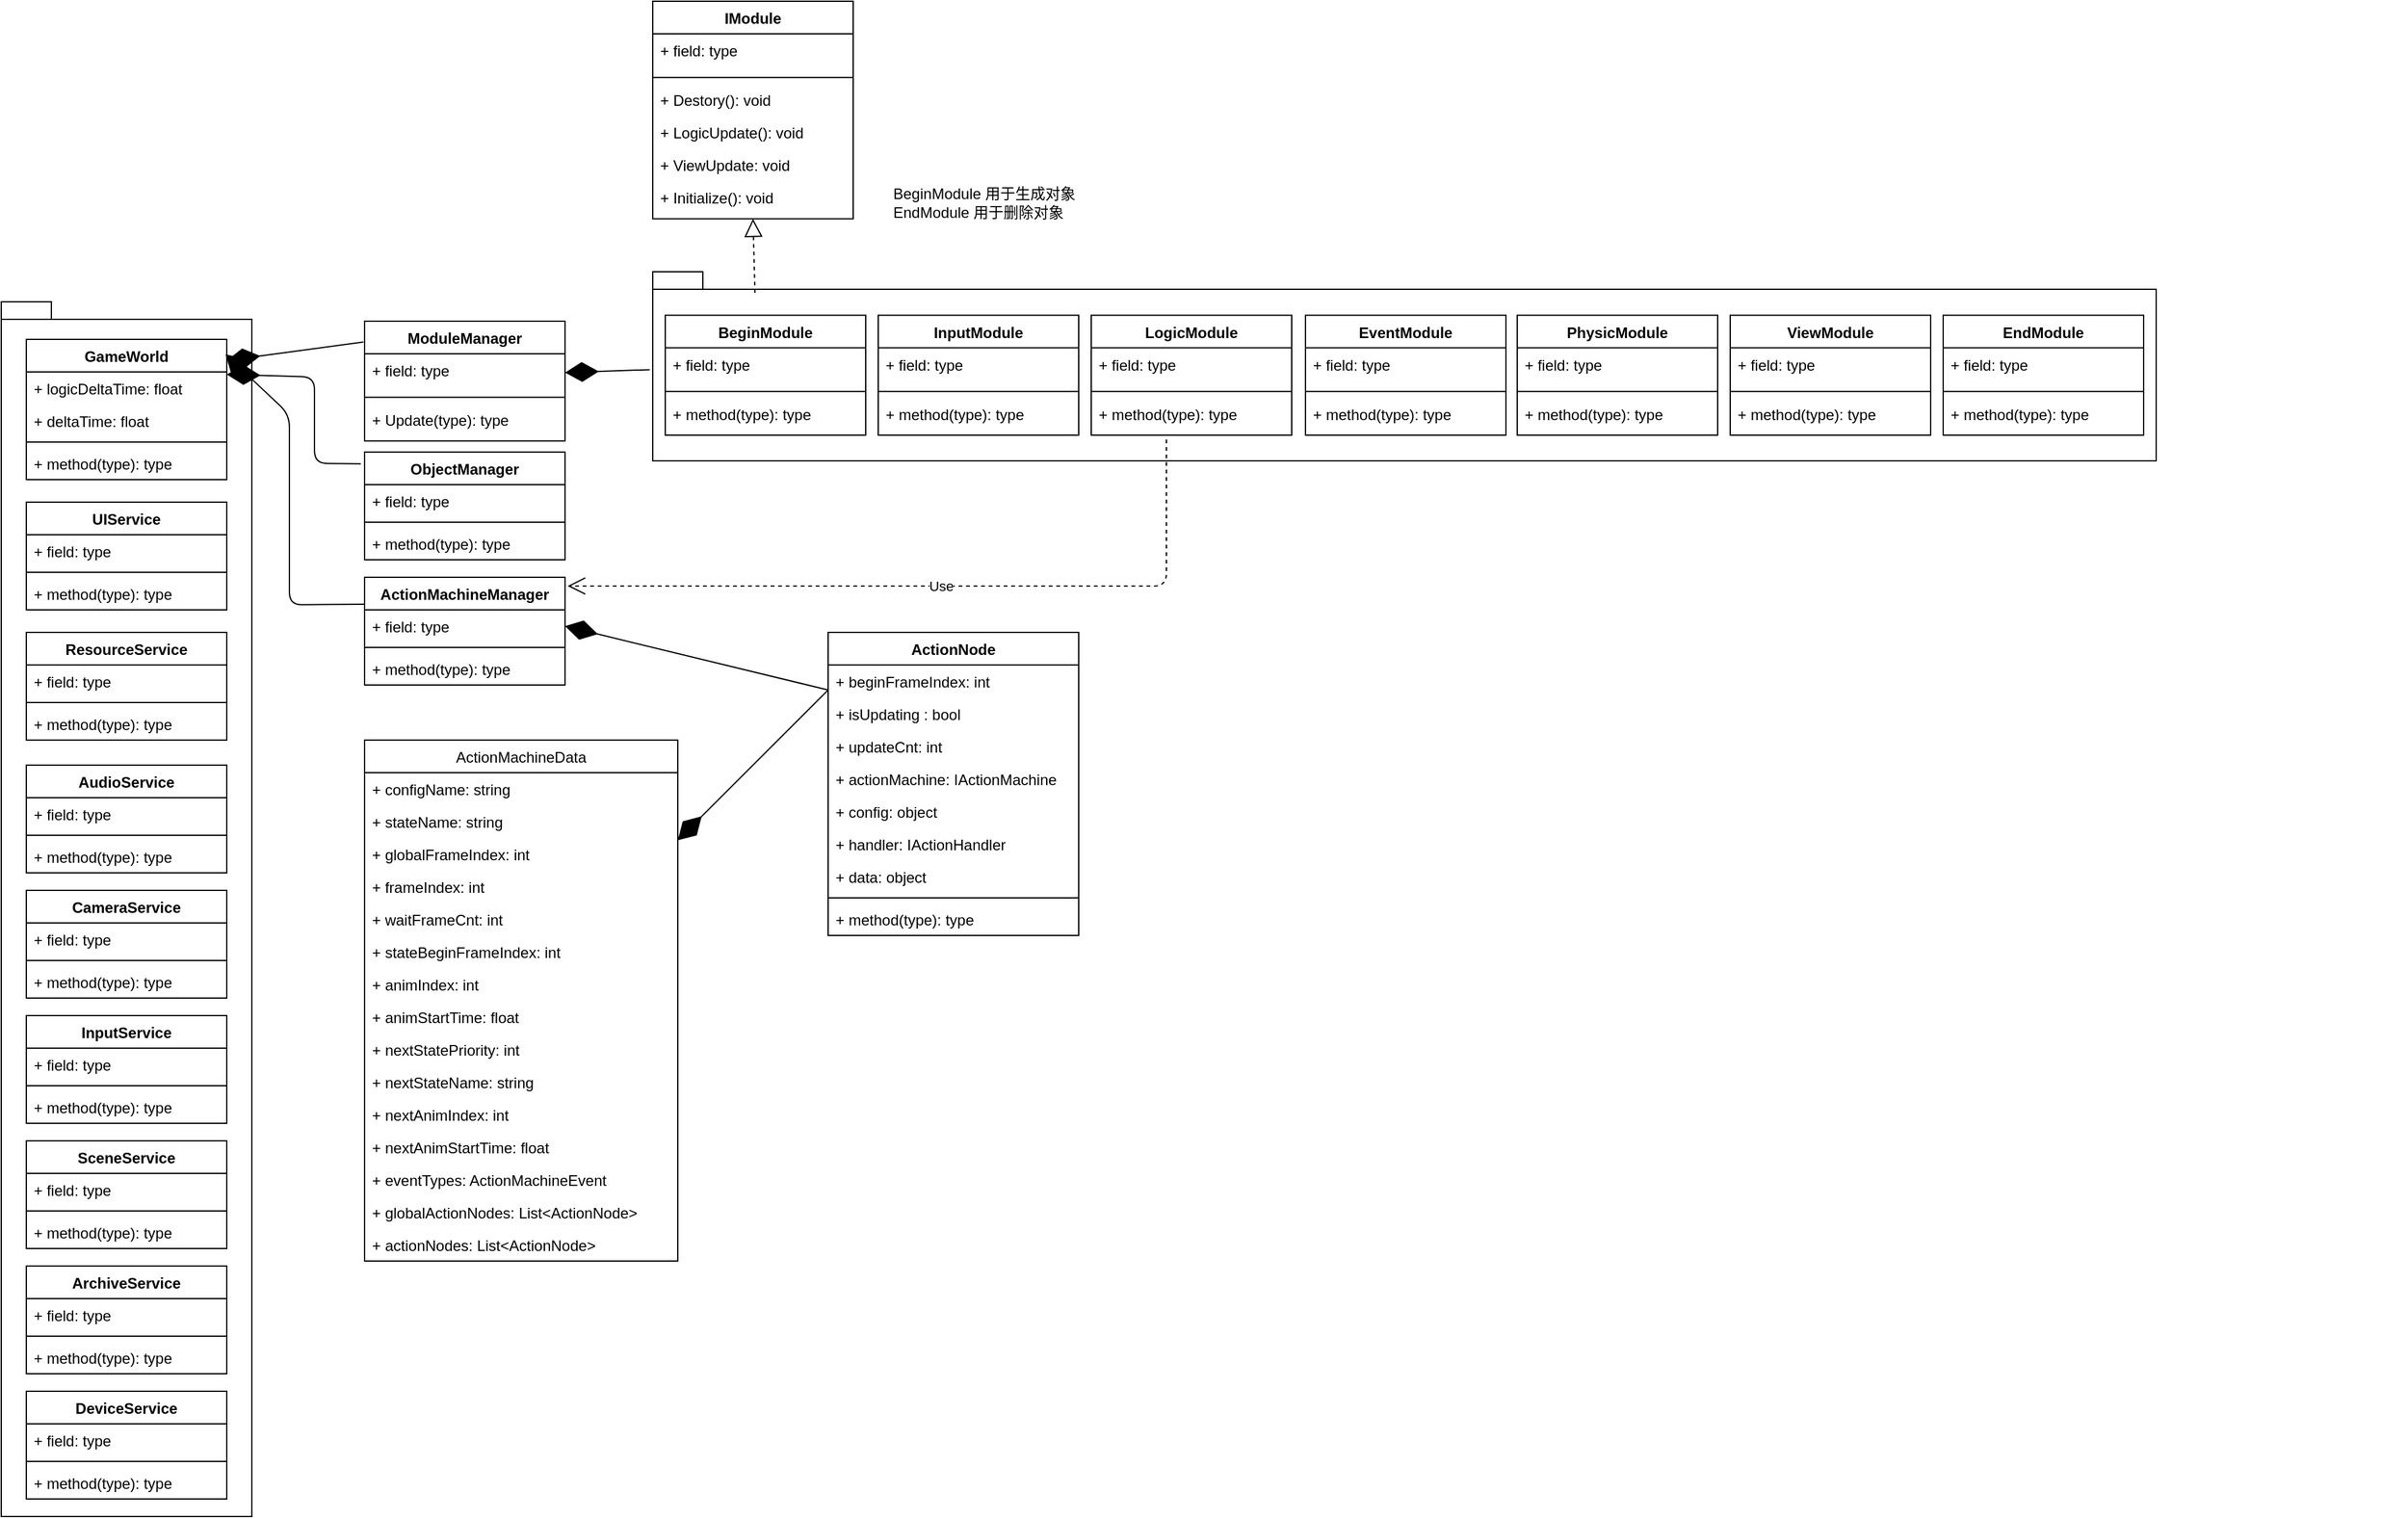 <mxfile version="14.9.6" type="device"><diagram id="iEIHHadaB9n32EsoNuyt" name="GameWorld"><mxGraphModel dx="1086" dy="1975" grid="1" gridSize="10" guides="1" tooltips="1" connect="1" arrows="1" fold="1" page="1" pageScale="1" pageWidth="827" pageHeight="1169" math="0" shadow="0"><root><mxCell id="0"/><mxCell id="1" parent="0"/><mxCell id="Pd8Lm5WLm6WKQ14WI1pe-105" value="" style="shape=folder;fontStyle=1;spacingTop=10;tabWidth=40;tabHeight=14;tabPosition=left;html=1;" parent="1" vertex="1"><mxGeometry x="40" y="180" width="200" height="970" as="geometry"/></mxCell><mxCell id="Pd8Lm5WLm6WKQ14WI1pe-8" value="GameWorld" style="swimlane;fontStyle=1;align=center;verticalAlign=top;childLayout=stackLayout;horizontal=1;startSize=26;horizontalStack=0;resizeParent=1;resizeParentMax=0;resizeLast=0;collapsible=1;marginBottom=0;" parent="1" vertex="1"><mxGeometry x="60" y="210" width="160" height="112" as="geometry"/></mxCell><mxCell id="Pd8Lm5WLm6WKQ14WI1pe-147" value="+ logicDeltaTime: float" style="text;strokeColor=none;fillColor=none;align=left;verticalAlign=top;spacingLeft=4;spacingRight=4;overflow=hidden;rotatable=0;points=[[0,0.5],[1,0.5]];portConstraint=eastwest;" parent="Pd8Lm5WLm6WKQ14WI1pe-8" vertex="1"><mxGeometry y="26" width="160" height="26" as="geometry"/></mxCell><mxCell id="Pd8Lm5WLm6WKQ14WI1pe-148" value="+ deltaTime: float" style="text;strokeColor=none;fillColor=none;align=left;verticalAlign=top;spacingLeft=4;spacingRight=4;overflow=hidden;rotatable=0;points=[[0,0.5],[1,0.5]];portConstraint=eastwest;" parent="Pd8Lm5WLm6WKQ14WI1pe-8" vertex="1"><mxGeometry y="52" width="160" height="26" as="geometry"/></mxCell><mxCell id="Pd8Lm5WLm6WKQ14WI1pe-10" value="" style="line;strokeWidth=1;fillColor=none;align=left;verticalAlign=middle;spacingTop=-1;spacingLeft=3;spacingRight=3;rotatable=0;labelPosition=right;points=[];portConstraint=eastwest;" parent="Pd8Lm5WLm6WKQ14WI1pe-8" vertex="1"><mxGeometry y="78" width="160" height="8" as="geometry"/></mxCell><mxCell id="Pd8Lm5WLm6WKQ14WI1pe-11" value="+ method(type): type" style="text;strokeColor=none;fillColor=none;align=left;verticalAlign=top;spacingLeft=4;spacingRight=4;overflow=hidden;rotatable=0;points=[[0,0.5],[1,0.5]];portConstraint=eastwest;" parent="Pd8Lm5WLm6WKQ14WI1pe-8" vertex="1"><mxGeometry y="86" width="160" height="26" as="geometry"/></mxCell><mxCell id="Pd8Lm5WLm6WKQ14WI1pe-23" value="" style="endArrow=diamondThin;endFill=1;endSize=24;html=1;entryX=1;entryY=0.151;entryDx=0;entryDy=0;exitX=-0.006;exitY=0.174;exitDx=0;exitDy=0;entryPerimeter=0;exitPerimeter=0;" parent="1" source="Pd8Lm5WLm6WKQ14WI1pe-16" target="Pd8Lm5WLm6WKQ14WI1pe-8" edge="1"><mxGeometry width="160" relative="1" as="geometry"><mxPoint x="365" y="240" as="sourcePoint"/><mxPoint x="525" y="240" as="targetPoint"/></mxGeometry></mxCell><mxCell id="Pd8Lm5WLm6WKQ14WI1pe-81" value="UIService" style="swimlane;fontStyle=1;align=center;verticalAlign=top;childLayout=stackLayout;horizontal=1;startSize=26;horizontalStack=0;resizeParent=1;resizeParentMax=0;resizeLast=0;collapsible=1;marginBottom=0;" parent="1" vertex="1"><mxGeometry x="60" y="340" width="160" height="86" as="geometry"/></mxCell><mxCell id="Pd8Lm5WLm6WKQ14WI1pe-82" value="+ field: type" style="text;strokeColor=none;fillColor=none;align=left;verticalAlign=top;spacingLeft=4;spacingRight=4;overflow=hidden;rotatable=0;points=[[0,0.5],[1,0.5]];portConstraint=eastwest;" parent="Pd8Lm5WLm6WKQ14WI1pe-81" vertex="1"><mxGeometry y="26" width="160" height="26" as="geometry"/></mxCell><mxCell id="Pd8Lm5WLm6WKQ14WI1pe-83" value="" style="line;strokeWidth=1;fillColor=none;align=left;verticalAlign=middle;spacingTop=-1;spacingLeft=3;spacingRight=3;rotatable=0;labelPosition=right;points=[];portConstraint=eastwest;" parent="Pd8Lm5WLm6WKQ14WI1pe-81" vertex="1"><mxGeometry y="52" width="160" height="8" as="geometry"/></mxCell><mxCell id="Pd8Lm5WLm6WKQ14WI1pe-84" value="+ method(type): type" style="text;strokeColor=none;fillColor=none;align=left;verticalAlign=top;spacingLeft=4;spacingRight=4;overflow=hidden;rotatable=0;points=[[0,0.5],[1,0.5]];portConstraint=eastwest;" parent="Pd8Lm5WLm6WKQ14WI1pe-81" vertex="1"><mxGeometry y="60" width="160" height="26" as="geometry"/></mxCell><mxCell id="Pd8Lm5WLm6WKQ14WI1pe-85" value="ResourceService" style="swimlane;fontStyle=1;align=center;verticalAlign=top;childLayout=stackLayout;horizontal=1;startSize=26;horizontalStack=0;resizeParent=1;resizeParentMax=0;resizeLast=0;collapsible=1;marginBottom=0;" parent="1" vertex="1"><mxGeometry x="60" y="444" width="160" height="86" as="geometry"/></mxCell><mxCell id="Pd8Lm5WLm6WKQ14WI1pe-86" value="+ field: type" style="text;strokeColor=none;fillColor=none;align=left;verticalAlign=top;spacingLeft=4;spacingRight=4;overflow=hidden;rotatable=0;points=[[0,0.5],[1,0.5]];portConstraint=eastwest;" parent="Pd8Lm5WLm6WKQ14WI1pe-85" vertex="1"><mxGeometry y="26" width="160" height="26" as="geometry"/></mxCell><mxCell id="Pd8Lm5WLm6WKQ14WI1pe-87" value="" style="line;strokeWidth=1;fillColor=none;align=left;verticalAlign=middle;spacingTop=-1;spacingLeft=3;spacingRight=3;rotatable=0;labelPosition=right;points=[];portConstraint=eastwest;" parent="Pd8Lm5WLm6WKQ14WI1pe-85" vertex="1"><mxGeometry y="52" width="160" height="8" as="geometry"/></mxCell><mxCell id="Pd8Lm5WLm6WKQ14WI1pe-88" value="+ method(type): type" style="text;strokeColor=none;fillColor=none;align=left;verticalAlign=top;spacingLeft=4;spacingRight=4;overflow=hidden;rotatable=0;points=[[0,0.5],[1,0.5]];portConstraint=eastwest;" parent="Pd8Lm5WLm6WKQ14WI1pe-85" vertex="1"><mxGeometry y="60" width="160" height="26" as="geometry"/></mxCell><mxCell id="Pd8Lm5WLm6WKQ14WI1pe-89" value="AudioService" style="swimlane;fontStyle=1;align=center;verticalAlign=top;childLayout=stackLayout;horizontal=1;startSize=26;horizontalStack=0;resizeParent=1;resizeParentMax=0;resizeLast=0;collapsible=1;marginBottom=0;" parent="1" vertex="1"><mxGeometry x="60" y="550" width="160" height="86" as="geometry"/></mxCell><mxCell id="Pd8Lm5WLm6WKQ14WI1pe-90" value="+ field: type" style="text;strokeColor=none;fillColor=none;align=left;verticalAlign=top;spacingLeft=4;spacingRight=4;overflow=hidden;rotatable=0;points=[[0,0.5],[1,0.5]];portConstraint=eastwest;" parent="Pd8Lm5WLm6WKQ14WI1pe-89" vertex="1"><mxGeometry y="26" width="160" height="26" as="geometry"/></mxCell><mxCell id="Pd8Lm5WLm6WKQ14WI1pe-91" value="" style="line;strokeWidth=1;fillColor=none;align=left;verticalAlign=middle;spacingTop=-1;spacingLeft=3;spacingRight=3;rotatable=0;labelPosition=right;points=[];portConstraint=eastwest;" parent="Pd8Lm5WLm6WKQ14WI1pe-89" vertex="1"><mxGeometry y="52" width="160" height="8" as="geometry"/></mxCell><mxCell id="Pd8Lm5WLm6WKQ14WI1pe-92" value="+ method(type): type" style="text;strokeColor=none;fillColor=none;align=left;verticalAlign=top;spacingLeft=4;spacingRight=4;overflow=hidden;rotatable=0;points=[[0,0.5],[1,0.5]];portConstraint=eastwest;" parent="Pd8Lm5WLm6WKQ14WI1pe-89" vertex="1"><mxGeometry y="60" width="160" height="26" as="geometry"/></mxCell><mxCell id="Pd8Lm5WLm6WKQ14WI1pe-93" value="CameraService" style="swimlane;fontStyle=1;align=center;verticalAlign=top;childLayout=stackLayout;horizontal=1;startSize=26;horizontalStack=0;resizeParent=1;resizeParentMax=0;resizeLast=0;collapsible=1;marginBottom=0;" parent="1" vertex="1"><mxGeometry x="60" y="650" width="160" height="86" as="geometry"/></mxCell><mxCell id="Pd8Lm5WLm6WKQ14WI1pe-94" value="+ field: type" style="text;strokeColor=none;fillColor=none;align=left;verticalAlign=top;spacingLeft=4;spacingRight=4;overflow=hidden;rotatable=0;points=[[0,0.5],[1,0.5]];portConstraint=eastwest;" parent="Pd8Lm5WLm6WKQ14WI1pe-93" vertex="1"><mxGeometry y="26" width="160" height="26" as="geometry"/></mxCell><mxCell id="Pd8Lm5WLm6WKQ14WI1pe-95" value="" style="line;strokeWidth=1;fillColor=none;align=left;verticalAlign=middle;spacingTop=-1;spacingLeft=3;spacingRight=3;rotatable=0;labelPosition=right;points=[];portConstraint=eastwest;" parent="Pd8Lm5WLm6WKQ14WI1pe-93" vertex="1"><mxGeometry y="52" width="160" height="8" as="geometry"/></mxCell><mxCell id="Pd8Lm5WLm6WKQ14WI1pe-96" value="+ method(type): type" style="text;strokeColor=none;fillColor=none;align=left;verticalAlign=top;spacingLeft=4;spacingRight=4;overflow=hidden;rotatable=0;points=[[0,0.5],[1,0.5]];portConstraint=eastwest;" parent="Pd8Lm5WLm6WKQ14WI1pe-93" vertex="1"><mxGeometry y="60" width="160" height="26" as="geometry"/></mxCell><mxCell id="Pd8Lm5WLm6WKQ14WI1pe-97" value="InputService" style="swimlane;fontStyle=1;align=center;verticalAlign=top;childLayout=stackLayout;horizontal=1;startSize=26;horizontalStack=0;resizeParent=1;resizeParentMax=0;resizeLast=0;collapsible=1;marginBottom=0;" parent="1" vertex="1"><mxGeometry x="60" y="750" width="160" height="86" as="geometry"/></mxCell><mxCell id="Pd8Lm5WLm6WKQ14WI1pe-98" value="+ field: type" style="text;strokeColor=none;fillColor=none;align=left;verticalAlign=top;spacingLeft=4;spacingRight=4;overflow=hidden;rotatable=0;points=[[0,0.5],[1,0.5]];portConstraint=eastwest;" parent="Pd8Lm5WLm6WKQ14WI1pe-97" vertex="1"><mxGeometry y="26" width="160" height="26" as="geometry"/></mxCell><mxCell id="Pd8Lm5WLm6WKQ14WI1pe-99" value="" style="line;strokeWidth=1;fillColor=none;align=left;verticalAlign=middle;spacingTop=-1;spacingLeft=3;spacingRight=3;rotatable=0;labelPosition=right;points=[];portConstraint=eastwest;" parent="Pd8Lm5WLm6WKQ14WI1pe-97" vertex="1"><mxGeometry y="52" width="160" height="8" as="geometry"/></mxCell><mxCell id="Pd8Lm5WLm6WKQ14WI1pe-100" value="+ method(type): type" style="text;strokeColor=none;fillColor=none;align=left;verticalAlign=top;spacingLeft=4;spacingRight=4;overflow=hidden;rotatable=0;points=[[0,0.5],[1,0.5]];portConstraint=eastwest;" parent="Pd8Lm5WLm6WKQ14WI1pe-97" vertex="1"><mxGeometry y="60" width="160" height="26" as="geometry"/></mxCell><mxCell id="Pd8Lm5WLm6WKQ14WI1pe-101" value="SceneService" style="swimlane;fontStyle=1;align=center;verticalAlign=top;childLayout=stackLayout;horizontal=1;startSize=26;horizontalStack=0;resizeParent=1;resizeParentMax=0;resizeLast=0;collapsible=1;marginBottom=0;" parent="1" vertex="1"><mxGeometry x="60" y="850" width="160" height="86" as="geometry"/></mxCell><mxCell id="Pd8Lm5WLm6WKQ14WI1pe-102" value="+ field: type" style="text;strokeColor=none;fillColor=none;align=left;verticalAlign=top;spacingLeft=4;spacingRight=4;overflow=hidden;rotatable=0;points=[[0,0.5],[1,0.5]];portConstraint=eastwest;" parent="Pd8Lm5WLm6WKQ14WI1pe-101" vertex="1"><mxGeometry y="26" width="160" height="26" as="geometry"/></mxCell><mxCell id="Pd8Lm5WLm6WKQ14WI1pe-103" value="" style="line;strokeWidth=1;fillColor=none;align=left;verticalAlign=middle;spacingTop=-1;spacingLeft=3;spacingRight=3;rotatable=0;labelPosition=right;points=[];portConstraint=eastwest;" parent="Pd8Lm5WLm6WKQ14WI1pe-101" vertex="1"><mxGeometry y="52" width="160" height="8" as="geometry"/></mxCell><mxCell id="Pd8Lm5WLm6WKQ14WI1pe-104" value="+ method(type): type" style="text;strokeColor=none;fillColor=none;align=left;verticalAlign=top;spacingLeft=4;spacingRight=4;overflow=hidden;rotatable=0;points=[[0,0.5],[1,0.5]];portConstraint=eastwest;" parent="Pd8Lm5WLm6WKQ14WI1pe-101" vertex="1"><mxGeometry y="60" width="160" height="26" as="geometry"/></mxCell><mxCell id="Pd8Lm5WLm6WKQ14WI1pe-106" value="ArchiveService" style="swimlane;fontStyle=1;align=center;verticalAlign=top;childLayout=stackLayout;horizontal=1;startSize=26;horizontalStack=0;resizeParent=1;resizeParentMax=0;resizeLast=0;collapsible=1;marginBottom=0;" parent="1" vertex="1"><mxGeometry x="60" y="950" width="160" height="86" as="geometry"/></mxCell><mxCell id="Pd8Lm5WLm6WKQ14WI1pe-107" value="+ field: type" style="text;strokeColor=none;fillColor=none;align=left;verticalAlign=top;spacingLeft=4;spacingRight=4;overflow=hidden;rotatable=0;points=[[0,0.5],[1,0.5]];portConstraint=eastwest;" parent="Pd8Lm5WLm6WKQ14WI1pe-106" vertex="1"><mxGeometry y="26" width="160" height="26" as="geometry"/></mxCell><mxCell id="Pd8Lm5WLm6WKQ14WI1pe-108" value="" style="line;strokeWidth=1;fillColor=none;align=left;verticalAlign=middle;spacingTop=-1;spacingLeft=3;spacingRight=3;rotatable=0;labelPosition=right;points=[];portConstraint=eastwest;" parent="Pd8Lm5WLm6WKQ14WI1pe-106" vertex="1"><mxGeometry y="52" width="160" height="8" as="geometry"/></mxCell><mxCell id="Pd8Lm5WLm6WKQ14WI1pe-109" value="+ method(type): type" style="text;strokeColor=none;fillColor=none;align=left;verticalAlign=top;spacingLeft=4;spacingRight=4;overflow=hidden;rotatable=0;points=[[0,0.5],[1,0.5]];portConstraint=eastwest;" parent="Pd8Lm5WLm6WKQ14WI1pe-106" vertex="1"><mxGeometry y="60" width="160" height="26" as="geometry"/></mxCell><mxCell id="Pd8Lm5WLm6WKQ14WI1pe-110" value="DeviceService" style="swimlane;fontStyle=1;align=center;verticalAlign=top;childLayout=stackLayout;horizontal=1;startSize=26;horizontalStack=0;resizeParent=1;resizeParentMax=0;resizeLast=0;collapsible=1;marginBottom=0;" parent="1" vertex="1"><mxGeometry x="60" y="1050" width="160" height="86" as="geometry"/></mxCell><mxCell id="Pd8Lm5WLm6WKQ14WI1pe-111" value="+ field: type" style="text;strokeColor=none;fillColor=none;align=left;verticalAlign=top;spacingLeft=4;spacingRight=4;overflow=hidden;rotatable=0;points=[[0,0.5],[1,0.5]];portConstraint=eastwest;" parent="Pd8Lm5WLm6WKQ14WI1pe-110" vertex="1"><mxGeometry y="26" width="160" height="26" as="geometry"/></mxCell><mxCell id="Pd8Lm5WLm6WKQ14WI1pe-112" value="" style="line;strokeWidth=1;fillColor=none;align=left;verticalAlign=middle;spacingTop=-1;spacingLeft=3;spacingRight=3;rotatable=0;labelPosition=right;points=[];portConstraint=eastwest;" parent="Pd8Lm5WLm6WKQ14WI1pe-110" vertex="1"><mxGeometry y="52" width="160" height="8" as="geometry"/></mxCell><mxCell id="Pd8Lm5WLm6WKQ14WI1pe-113" value="+ method(type): type" style="text;strokeColor=none;fillColor=none;align=left;verticalAlign=top;spacingLeft=4;spacingRight=4;overflow=hidden;rotatable=0;points=[[0,0.5],[1,0.5]];portConstraint=eastwest;" parent="Pd8Lm5WLm6WKQ14WI1pe-110" vertex="1"><mxGeometry y="60" width="160" height="26" as="geometry"/></mxCell><mxCell id="Pd8Lm5WLm6WKQ14WI1pe-138" value="ObjectManager" style="swimlane;fontStyle=1;align=center;verticalAlign=top;childLayout=stackLayout;horizontal=1;startSize=26;horizontalStack=0;resizeParent=1;resizeParentMax=0;resizeLast=0;collapsible=1;marginBottom=0;" parent="1" vertex="1"><mxGeometry x="330" y="300" width="160" height="86" as="geometry"/></mxCell><mxCell id="Pd8Lm5WLm6WKQ14WI1pe-139" value="+ field: type" style="text;strokeColor=none;fillColor=none;align=left;verticalAlign=top;spacingLeft=4;spacingRight=4;overflow=hidden;rotatable=0;points=[[0,0.5],[1,0.5]];portConstraint=eastwest;" parent="Pd8Lm5WLm6WKQ14WI1pe-138" vertex="1"><mxGeometry y="26" width="160" height="26" as="geometry"/></mxCell><mxCell id="Pd8Lm5WLm6WKQ14WI1pe-140" value="" style="line;strokeWidth=1;fillColor=none;align=left;verticalAlign=middle;spacingTop=-1;spacingLeft=3;spacingRight=3;rotatable=0;labelPosition=right;points=[];portConstraint=eastwest;" parent="Pd8Lm5WLm6WKQ14WI1pe-138" vertex="1"><mxGeometry y="52" width="160" height="8" as="geometry"/></mxCell><mxCell id="Pd8Lm5WLm6WKQ14WI1pe-141" value="+ method(type): type" style="text;strokeColor=none;fillColor=none;align=left;verticalAlign=top;spacingLeft=4;spacingRight=4;overflow=hidden;rotatable=0;points=[[0,0.5],[1,0.5]];portConstraint=eastwest;" parent="Pd8Lm5WLm6WKQ14WI1pe-138" vertex="1"><mxGeometry y="60" width="160" height="26" as="geometry"/></mxCell><mxCell id="Pd8Lm5WLm6WKQ14WI1pe-142" value="" style="endArrow=diamondThin;endFill=1;endSize=24;html=1;exitX=-0.019;exitY=0.109;exitDx=0;exitDy=0;exitPerimeter=0;entryX=1;entryY=0.25;entryDx=0;entryDy=0;" parent="1" source="Pd8Lm5WLm6WKQ14WI1pe-138" target="Pd8Lm5WLm6WKQ14WI1pe-8" edge="1"><mxGeometry width="160" relative="1" as="geometry"><mxPoint x="110" y="52" as="sourcePoint"/><mxPoint x="230" y="732" as="targetPoint"/><Array as="points"><mxPoint x="290" y="309"/><mxPoint x="290" y="240"/></Array></mxGeometry></mxCell><mxCell id="vSuRQZPdmoDXGqSQbBRb-5" value="" style="group" parent="1" vertex="1" connectable="0"><mxGeometry x="330" y="-59.998" width="1630" height="366.998" as="geometry"/></mxCell><mxCell id="Pd8Lm5WLm6WKQ14WI1pe-133" value="" style="group" parent="vSuRQZPdmoDXGqSQbBRb-5" vertex="1" connectable="0"><mxGeometry y="79.998" width="1630" height="287" as="geometry"/></mxCell><mxCell id="Pd8Lm5WLm6WKQ14WI1pe-16" value="ModuleManager" style="swimlane;fontStyle=1;align=center;verticalAlign=top;childLayout=stackLayout;horizontal=1;startSize=26;horizontalStack=0;resizeParent=1;resizeParentMax=0;resizeLast=0;collapsible=1;marginBottom=0;" parent="Pd8Lm5WLm6WKQ14WI1pe-133" vertex="1"><mxGeometry y="175.453" width="160" height="95.717" as="geometry"/></mxCell><mxCell id="Pd8Lm5WLm6WKQ14WI1pe-17" value="+ field: type" style="text;strokeColor=none;fillColor=none;align=left;verticalAlign=top;spacingLeft=4;spacingRight=4;overflow=hidden;rotatable=0;points=[[0,0.5],[1,0.5]];portConstraint=eastwest;" parent="Pd8Lm5WLm6WKQ14WI1pe-16" vertex="1"><mxGeometry y="26" width="160" height="30.211" as="geometry"/></mxCell><mxCell id="Pd8Lm5WLm6WKQ14WI1pe-18" value="" style="line;strokeWidth=1;fillColor=none;align=left;verticalAlign=middle;spacingTop=-1;spacingLeft=3;spacingRight=3;rotatable=0;labelPosition=right;points=[];portConstraint=eastwest;" parent="Pd8Lm5WLm6WKQ14WI1pe-16" vertex="1"><mxGeometry y="56.211" width="160" height="9.296" as="geometry"/></mxCell><mxCell id="Pd8Lm5WLm6WKQ14WI1pe-19" value="+ Update(type): type" style="text;strokeColor=none;fillColor=none;align=left;verticalAlign=top;spacingLeft=4;spacingRight=4;overflow=hidden;rotatable=0;points=[[0,0.5],[1,0.5]];portConstraint=eastwest;" parent="Pd8Lm5WLm6WKQ14WI1pe-16" vertex="1"><mxGeometry y="65.506" width="160" height="30.211" as="geometry"/></mxCell><mxCell id="Pd8Lm5WLm6WKQ14WI1pe-131" value="" style="group" parent="Pd8Lm5WLm6WKQ14WI1pe-133" vertex="1" connectable="0"><mxGeometry x="230" width="1400" height="287" as="geometry"/></mxCell><mxCell id="Pd8Lm5WLm6WKQ14WI1pe-72" value="" style="shape=folder;fontStyle=1;spacingTop=10;tabWidth=40;tabHeight=14;tabPosition=left;html=1;" parent="Pd8Lm5WLm6WKQ14WI1pe-131" vertex="1"><mxGeometry y="135.95" width="1200" height="151.05" as="geometry"/></mxCell><mxCell id="Pd8Lm5WLm6WKQ14WI1pe-36" value="LogicModule" style="swimlane;fontStyle=1;align=center;verticalAlign=top;childLayout=stackLayout;horizontal=1;startSize=26;horizontalStack=0;resizeParent=1;resizeParentMax=0;resizeLast=0;collapsible=1;marginBottom=0;" parent="Pd8Lm5WLm6WKQ14WI1pe-131" vertex="1"><mxGeometry x="350" y="170.806" width="160" height="95.717" as="geometry"/></mxCell><mxCell id="Pd8Lm5WLm6WKQ14WI1pe-37" value="+ field: type" style="text;strokeColor=none;fillColor=none;align=left;verticalAlign=top;spacingLeft=4;spacingRight=4;overflow=hidden;rotatable=0;points=[[0,0.5],[1,0.5]];portConstraint=eastwest;" parent="Pd8Lm5WLm6WKQ14WI1pe-36" vertex="1"><mxGeometry y="26" width="160" height="30.211" as="geometry"/></mxCell><mxCell id="Pd8Lm5WLm6WKQ14WI1pe-38" value="" style="line;strokeWidth=1;fillColor=none;align=left;verticalAlign=middle;spacingTop=-1;spacingLeft=3;spacingRight=3;rotatable=0;labelPosition=right;points=[];portConstraint=eastwest;" parent="Pd8Lm5WLm6WKQ14WI1pe-36" vertex="1"><mxGeometry y="56.211" width="160" height="9.296" as="geometry"/></mxCell><mxCell id="Pd8Lm5WLm6WKQ14WI1pe-39" value="+ method(type): type" style="text;strokeColor=none;fillColor=none;align=left;verticalAlign=top;spacingLeft=4;spacingRight=4;overflow=hidden;rotatable=0;points=[[0,0.5],[1,0.5]];portConstraint=eastwest;" parent="Pd8Lm5WLm6WKQ14WI1pe-36" vertex="1"><mxGeometry y="65.506" width="160" height="30.211" as="geometry"/></mxCell><mxCell id="WnITF7Nowl0oHmoKrSvi-8" value="Use" style="endArrow=open;endSize=12;dashed=1;html=1;entryX=1.013;entryY=0.081;entryDx=0;entryDy=0;entryPerimeter=0;" parent="Pd8Lm5WLm6WKQ14WI1pe-36" target="WnITF7Nowl0oHmoKrSvi-1" edge="1"><mxGeometry width="160" relative="1" as="geometry"><mxPoint x="60" y="99.194" as="sourcePoint"/><mxPoint x="230" y="89.194" as="targetPoint"/><Array as="points"><mxPoint x="60" y="216.194"/></Array></mxGeometry></mxCell><mxCell id="Pd8Lm5WLm6WKQ14WI1pe-40" value="InputModule" style="swimlane;fontStyle=1;align=center;verticalAlign=top;childLayout=stackLayout;horizontal=1;startSize=26;horizontalStack=0;resizeParent=1;resizeParentMax=0;resizeLast=0;collapsible=1;marginBottom=0;" parent="Pd8Lm5WLm6WKQ14WI1pe-131" vertex="1"><mxGeometry x="180" y="170.806" width="160" height="95.717" as="geometry"/></mxCell><mxCell id="Pd8Lm5WLm6WKQ14WI1pe-41" value="+ field: type" style="text;strokeColor=none;fillColor=none;align=left;verticalAlign=top;spacingLeft=4;spacingRight=4;overflow=hidden;rotatable=0;points=[[0,0.5],[1,0.5]];portConstraint=eastwest;" parent="Pd8Lm5WLm6WKQ14WI1pe-40" vertex="1"><mxGeometry y="26" width="160" height="30.211" as="geometry"/></mxCell><mxCell id="Pd8Lm5WLm6WKQ14WI1pe-42" value="" style="line;strokeWidth=1;fillColor=none;align=left;verticalAlign=middle;spacingTop=-1;spacingLeft=3;spacingRight=3;rotatable=0;labelPosition=right;points=[];portConstraint=eastwest;" parent="Pd8Lm5WLm6WKQ14WI1pe-40" vertex="1"><mxGeometry y="56.211" width="160" height="9.296" as="geometry"/></mxCell><mxCell id="Pd8Lm5WLm6WKQ14WI1pe-43" value="+ method(type): type" style="text;strokeColor=none;fillColor=none;align=left;verticalAlign=top;spacingLeft=4;spacingRight=4;overflow=hidden;rotatable=0;points=[[0,0.5],[1,0.5]];portConstraint=eastwest;" parent="Pd8Lm5WLm6WKQ14WI1pe-40" vertex="1"><mxGeometry y="65.506" width="160" height="30.211" as="geometry"/></mxCell><mxCell id="Pd8Lm5WLm6WKQ14WI1pe-44" value="EventModule" style="swimlane;fontStyle=1;align=center;verticalAlign=top;childLayout=stackLayout;horizontal=1;startSize=26;horizontalStack=0;resizeParent=1;resizeParentMax=0;resizeLast=0;collapsible=1;marginBottom=0;" parent="Pd8Lm5WLm6WKQ14WI1pe-131" vertex="1"><mxGeometry x="521" y="170.806" width="160" height="95.717" as="geometry"/></mxCell><mxCell id="Pd8Lm5WLm6WKQ14WI1pe-45" value="+ field: type" style="text;strokeColor=none;fillColor=none;align=left;verticalAlign=top;spacingLeft=4;spacingRight=4;overflow=hidden;rotatable=0;points=[[0,0.5],[1,0.5]];portConstraint=eastwest;" parent="Pd8Lm5WLm6WKQ14WI1pe-44" vertex="1"><mxGeometry y="26" width="160" height="30.211" as="geometry"/></mxCell><mxCell id="Pd8Lm5WLm6WKQ14WI1pe-46" value="" style="line;strokeWidth=1;fillColor=none;align=left;verticalAlign=middle;spacingTop=-1;spacingLeft=3;spacingRight=3;rotatable=0;labelPosition=right;points=[];portConstraint=eastwest;" parent="Pd8Lm5WLm6WKQ14WI1pe-44" vertex="1"><mxGeometry y="56.211" width="160" height="9.296" as="geometry"/></mxCell><mxCell id="Pd8Lm5WLm6WKQ14WI1pe-47" value="+ method(type): type" style="text;strokeColor=none;fillColor=none;align=left;verticalAlign=top;spacingLeft=4;spacingRight=4;overflow=hidden;rotatable=0;points=[[0,0.5],[1,0.5]];portConstraint=eastwest;" parent="Pd8Lm5WLm6WKQ14WI1pe-44" vertex="1"><mxGeometry y="65.506" width="160" height="30.211" as="geometry"/></mxCell><mxCell id="Pd8Lm5WLm6WKQ14WI1pe-48" value="ViewModule" style="swimlane;fontStyle=1;align=center;verticalAlign=top;childLayout=stackLayout;horizontal=1;startSize=26;horizontalStack=0;resizeParent=1;resizeParentMax=0;resizeLast=0;collapsible=1;marginBottom=0;" parent="Pd8Lm5WLm6WKQ14WI1pe-131" vertex="1"><mxGeometry x="860" y="170.806" width="160" height="95.717" as="geometry"/></mxCell><mxCell id="Pd8Lm5WLm6WKQ14WI1pe-49" value="+ field: type" style="text;strokeColor=none;fillColor=none;align=left;verticalAlign=top;spacingLeft=4;spacingRight=4;overflow=hidden;rotatable=0;points=[[0,0.5],[1,0.5]];portConstraint=eastwest;" parent="Pd8Lm5WLm6WKQ14WI1pe-48" vertex="1"><mxGeometry y="26" width="160" height="30.211" as="geometry"/></mxCell><mxCell id="Pd8Lm5WLm6WKQ14WI1pe-50" value="" style="line;strokeWidth=1;fillColor=none;align=left;verticalAlign=middle;spacingTop=-1;spacingLeft=3;spacingRight=3;rotatable=0;labelPosition=right;points=[];portConstraint=eastwest;" parent="Pd8Lm5WLm6WKQ14WI1pe-48" vertex="1"><mxGeometry y="56.211" width="160" height="9.296" as="geometry"/></mxCell><mxCell id="Pd8Lm5WLm6WKQ14WI1pe-51" value="+ method(type): type" style="text;strokeColor=none;fillColor=none;align=left;verticalAlign=top;spacingLeft=4;spacingRight=4;overflow=hidden;rotatable=0;points=[[0,0.5],[1,0.5]];portConstraint=eastwest;" parent="Pd8Lm5WLm6WKQ14WI1pe-48" vertex="1"><mxGeometry y="65.506" width="160" height="30.211" as="geometry"/></mxCell><mxCell id="Pd8Lm5WLm6WKQ14WI1pe-52" value="PhysicModule" style="swimlane;fontStyle=1;align=center;verticalAlign=top;childLayout=stackLayout;horizontal=1;startSize=26;horizontalStack=0;resizeParent=1;resizeParentMax=0;resizeLast=0;collapsible=1;marginBottom=0;" parent="Pd8Lm5WLm6WKQ14WI1pe-131" vertex="1"><mxGeometry x="690" y="170.806" width="160" height="95.717" as="geometry"/></mxCell><mxCell id="Pd8Lm5WLm6WKQ14WI1pe-53" value="+ field: type" style="text;strokeColor=none;fillColor=none;align=left;verticalAlign=top;spacingLeft=4;spacingRight=4;overflow=hidden;rotatable=0;points=[[0,0.5],[1,0.5]];portConstraint=eastwest;" parent="Pd8Lm5WLm6WKQ14WI1pe-52" vertex="1"><mxGeometry y="26" width="160" height="30.211" as="geometry"/></mxCell><mxCell id="Pd8Lm5WLm6WKQ14WI1pe-54" value="" style="line;strokeWidth=1;fillColor=none;align=left;verticalAlign=middle;spacingTop=-1;spacingLeft=3;spacingRight=3;rotatable=0;labelPosition=right;points=[];portConstraint=eastwest;" parent="Pd8Lm5WLm6WKQ14WI1pe-52" vertex="1"><mxGeometry y="56.211" width="160" height="9.296" as="geometry"/></mxCell><mxCell id="Pd8Lm5WLm6WKQ14WI1pe-55" value="+ method(type): type" style="text;strokeColor=none;fillColor=none;align=left;verticalAlign=top;spacingLeft=4;spacingRight=4;overflow=hidden;rotatable=0;points=[[0,0.5],[1,0.5]];portConstraint=eastwest;" parent="Pd8Lm5WLm6WKQ14WI1pe-52" vertex="1"><mxGeometry y="65.506" width="160" height="30.211" as="geometry"/></mxCell><mxCell id="Pd8Lm5WLm6WKQ14WI1pe-122" value="BeginModule" style="swimlane;fontStyle=1;align=center;verticalAlign=top;childLayout=stackLayout;horizontal=1;startSize=26;horizontalStack=0;resizeParent=1;resizeParentMax=0;resizeLast=0;collapsible=1;marginBottom=0;" parent="Pd8Lm5WLm6WKQ14WI1pe-131" vertex="1"><mxGeometry x="10" y="170.806" width="160" height="95.717" as="geometry"/></mxCell><mxCell id="Pd8Lm5WLm6WKQ14WI1pe-123" value="+ field: type" style="text;strokeColor=none;fillColor=none;align=left;verticalAlign=top;spacingLeft=4;spacingRight=4;overflow=hidden;rotatable=0;points=[[0,0.5],[1,0.5]];portConstraint=eastwest;" parent="Pd8Lm5WLm6WKQ14WI1pe-122" vertex="1"><mxGeometry y="26" width="160" height="30.211" as="geometry"/></mxCell><mxCell id="Pd8Lm5WLm6WKQ14WI1pe-124" value="" style="line;strokeWidth=1;fillColor=none;align=left;verticalAlign=middle;spacingTop=-1;spacingLeft=3;spacingRight=3;rotatable=0;labelPosition=right;points=[];portConstraint=eastwest;" parent="Pd8Lm5WLm6WKQ14WI1pe-122" vertex="1"><mxGeometry y="56.211" width="160" height="9.296" as="geometry"/></mxCell><mxCell id="Pd8Lm5WLm6WKQ14WI1pe-125" value="+ method(type): type" style="text;strokeColor=none;fillColor=none;align=left;verticalAlign=top;spacingLeft=4;spacingRight=4;overflow=hidden;rotatable=0;points=[[0,0.5],[1,0.5]];portConstraint=eastwest;" parent="Pd8Lm5WLm6WKQ14WI1pe-122" vertex="1"><mxGeometry y="65.506" width="160" height="30.211" as="geometry"/></mxCell><mxCell id="Pd8Lm5WLm6WKQ14WI1pe-127" value="EndModule" style="swimlane;fontStyle=1;align=center;verticalAlign=top;childLayout=stackLayout;horizontal=1;startSize=26;horizontalStack=0;resizeParent=1;resizeParentMax=0;resizeLast=0;collapsible=1;marginBottom=0;" parent="Pd8Lm5WLm6WKQ14WI1pe-131" vertex="1"><mxGeometry x="1030" y="170.806" width="160" height="95.717" as="geometry"/></mxCell><mxCell id="Pd8Lm5WLm6WKQ14WI1pe-128" value="+ field: type" style="text;strokeColor=none;fillColor=none;align=left;verticalAlign=top;spacingLeft=4;spacingRight=4;overflow=hidden;rotatable=0;points=[[0,0.5],[1,0.5]];portConstraint=eastwest;" parent="Pd8Lm5WLm6WKQ14WI1pe-127" vertex="1"><mxGeometry y="26" width="160" height="30.211" as="geometry"/></mxCell><mxCell id="Pd8Lm5WLm6WKQ14WI1pe-129" value="" style="line;strokeWidth=1;fillColor=none;align=left;verticalAlign=middle;spacingTop=-1;spacingLeft=3;spacingRight=3;rotatable=0;labelPosition=right;points=[];portConstraint=eastwest;" parent="Pd8Lm5WLm6WKQ14WI1pe-127" vertex="1"><mxGeometry y="56.211" width="160" height="9.296" as="geometry"/></mxCell><mxCell id="Pd8Lm5WLm6WKQ14WI1pe-130" value="+ method(type): type" style="text;strokeColor=none;fillColor=none;align=left;verticalAlign=top;spacingLeft=4;spacingRight=4;overflow=hidden;rotatable=0;points=[[0,0.5],[1,0.5]];portConstraint=eastwest;" parent="Pd8Lm5WLm6WKQ14WI1pe-127" vertex="1"><mxGeometry y="65.506" width="160" height="30.211" as="geometry"/></mxCell><mxCell id="vSuRQZPdmoDXGqSQbBRb-8" value="BeginModule 用于生成对象&lt;br&gt;EndModule 用于删除对象" style="text;html=1;strokeColor=none;fillColor=none;align=left;verticalAlign=middle;whiteSpace=wrap;rounded=0;" parent="Pd8Lm5WLm6WKQ14WI1pe-131" vertex="1"><mxGeometry x="190" y="50" width="270" height="61" as="geometry"/></mxCell><mxCell id="Pd8Lm5WLm6WKQ14WI1pe-79" value="" style="endArrow=diamondThin;endFill=1;endSize=24;html=1;exitX=-0.002;exitY=0.518;exitDx=0;exitDy=0;exitPerimeter=0;entryX=1;entryY=0.5;entryDx=0;entryDy=0;" parent="Pd8Lm5WLm6WKQ14WI1pe-133" source="Pd8Lm5WLm6WKQ14WI1pe-72" target="Pd8Lm5WLm6WKQ14WI1pe-17" edge="1"><mxGeometry width="160" relative="1" as="geometry"><mxPoint x="560" y="302.105" as="sourcePoint"/><mxPoint x="720" y="302.105" as="targetPoint"/></mxGeometry></mxCell><mxCell id="Pd8Lm5WLm6WKQ14WI1pe-32" value="IModule" style="swimlane;fontStyle=1;align=center;verticalAlign=top;childLayout=stackLayout;horizontal=1;startSize=26;horizontalStack=0;resizeParent=1;resizeParentMax=0;resizeLast=0;collapsible=1;marginBottom=0;" parent="vSuRQZPdmoDXGqSQbBRb-5" vertex="1"><mxGeometry x="230" width="160" height="173.717" as="geometry"/></mxCell><mxCell id="Pd8Lm5WLm6WKQ14WI1pe-33" value="+ field: type" style="text;strokeColor=none;fillColor=none;align=left;verticalAlign=top;spacingLeft=4;spacingRight=4;overflow=hidden;rotatable=0;points=[[0,0.5],[1,0.5]];portConstraint=eastwest;" parent="Pd8Lm5WLm6WKQ14WI1pe-32" vertex="1"><mxGeometry y="26" width="160" height="30.211" as="geometry"/></mxCell><mxCell id="Pd8Lm5WLm6WKQ14WI1pe-34" value="" style="line;strokeWidth=1;fillColor=none;align=left;verticalAlign=middle;spacingTop=-1;spacingLeft=3;spacingRight=3;rotatable=0;labelPosition=right;points=[];portConstraint=eastwest;" parent="Pd8Lm5WLm6WKQ14WI1pe-32" vertex="1"><mxGeometry y="56.211" width="160" height="9.296" as="geometry"/></mxCell><mxCell id="Pd8Lm5WLm6WKQ14WI1pe-144" value="+ Destory(): void" style="text;strokeColor=none;fillColor=none;align=left;verticalAlign=top;spacingLeft=4;spacingRight=4;overflow=hidden;rotatable=0;points=[[0,0.5],[1,0.5]];portConstraint=eastwest;" parent="Pd8Lm5WLm6WKQ14WI1pe-32" vertex="1"><mxGeometry y="65.506" width="160" height="26" as="geometry"/></mxCell><mxCell id="Pd8Lm5WLm6WKQ14WI1pe-145" value="+ LogicUpdate(): void" style="text;strokeColor=none;fillColor=none;align=left;verticalAlign=top;spacingLeft=4;spacingRight=4;overflow=hidden;rotatable=0;points=[[0,0.5],[1,0.5]];portConstraint=eastwest;" parent="Pd8Lm5WLm6WKQ14WI1pe-32" vertex="1"><mxGeometry y="91.506" width="160" height="26" as="geometry"/></mxCell><mxCell id="Pd8Lm5WLm6WKQ14WI1pe-146" value="+ ViewUpdate: void" style="text;strokeColor=none;fillColor=none;align=left;verticalAlign=top;spacingLeft=4;spacingRight=4;overflow=hidden;rotatable=0;points=[[0,0.5],[1,0.5]];portConstraint=eastwest;" parent="Pd8Lm5WLm6WKQ14WI1pe-32" vertex="1"><mxGeometry y="117.506" width="160" height="26" as="geometry"/></mxCell><mxCell id="Pd8Lm5WLm6WKQ14WI1pe-143" value="+ Initialize(): void" style="text;strokeColor=none;fillColor=none;align=left;verticalAlign=top;spacingLeft=4;spacingRight=4;overflow=hidden;rotatable=0;points=[[0,0.5],[1,0.5]];portConstraint=eastwest;" parent="Pd8Lm5WLm6WKQ14WI1pe-32" vertex="1"><mxGeometry y="143.506" width="160" height="30.211" as="geometry"/></mxCell><mxCell id="Pd8Lm5WLm6WKQ14WI1pe-80" value="" style="endArrow=block;dashed=1;endFill=0;endSize=12;html=1;entryX=0.5;entryY=1;entryDx=0;entryDy=0;exitX=0.068;exitY=0.112;exitDx=0;exitDy=0;exitPerimeter=0;" parent="vSuRQZPdmoDXGqSQbBRb-5" source="Pd8Lm5WLm6WKQ14WI1pe-72" target="Pd8Lm5WLm6WKQ14WI1pe-32" edge="1"><mxGeometry width="160" relative="1" as="geometry"><mxPoint x="300" y="459.954" as="sourcePoint"/><mxPoint x="460" y="459.954" as="targetPoint"/></mxGeometry></mxCell><mxCell id="WnITF7Nowl0oHmoKrSvi-1" value="ActionMachineManager" style="swimlane;fontStyle=1;align=center;verticalAlign=top;childLayout=stackLayout;horizontal=1;startSize=26;horizontalStack=0;resizeParent=1;resizeParentMax=0;resizeLast=0;collapsible=1;marginBottom=0;" parent="1" vertex="1"><mxGeometry x="330" y="400" width="160" height="86" as="geometry"/></mxCell><mxCell id="WnITF7Nowl0oHmoKrSvi-2" value="+ field: type" style="text;strokeColor=none;fillColor=none;align=left;verticalAlign=top;spacingLeft=4;spacingRight=4;overflow=hidden;rotatable=0;points=[[0,0.5],[1,0.5]];portConstraint=eastwest;" parent="WnITF7Nowl0oHmoKrSvi-1" vertex="1"><mxGeometry y="26" width="160" height="26" as="geometry"/></mxCell><mxCell id="WnITF7Nowl0oHmoKrSvi-3" value="" style="line;strokeWidth=1;fillColor=none;align=left;verticalAlign=middle;spacingTop=-1;spacingLeft=3;spacingRight=3;rotatable=0;labelPosition=right;points=[];portConstraint=eastwest;" parent="WnITF7Nowl0oHmoKrSvi-1" vertex="1"><mxGeometry y="52" width="160" height="8" as="geometry"/></mxCell><mxCell id="WnITF7Nowl0oHmoKrSvi-4" value="+ method(type): type" style="text;strokeColor=none;fillColor=none;align=left;verticalAlign=top;spacingLeft=4;spacingRight=4;overflow=hidden;rotatable=0;points=[[0,0.5],[1,0.5]];portConstraint=eastwest;" parent="WnITF7Nowl0oHmoKrSvi-1" vertex="1"><mxGeometry y="60" width="160" height="26" as="geometry"/></mxCell><mxCell id="WnITF7Nowl0oHmoKrSvi-5" value="" style="endArrow=diamondThin;endFill=1;endSize=24;html=1;entryX=0.994;entryY=0.107;entryDx=0;entryDy=0;entryPerimeter=0;exitX=0;exitY=0.25;exitDx=0;exitDy=0;" parent="1" source="WnITF7Nowl0oHmoKrSvi-1" target="Pd8Lm5WLm6WKQ14WI1pe-8" edge="1"><mxGeometry width="160" relative="1" as="geometry"><mxPoint x="400" y="432" as="sourcePoint"/><mxPoint x="560" y="432" as="targetPoint"/><Array as="points"><mxPoint x="270" y="422"/><mxPoint x="270" y="270"/></Array></mxGeometry></mxCell><mxCell id="WRXmIhQ1I-omH5I2Cv09-1" value="ActionNode" style="swimlane;fontStyle=1;align=center;verticalAlign=top;childLayout=stackLayout;horizontal=1;startSize=26;horizontalStack=0;resizeParent=1;resizeParentMax=0;resizeLast=0;collapsible=1;marginBottom=0;" parent="1" vertex="1"><mxGeometry x="700" y="444" width="200" height="242" as="geometry"/></mxCell><mxCell id="WRXmIhQ1I-omH5I2Cv09-2" value="+ beginFrameIndex: int" style="text;strokeColor=none;fillColor=none;align=left;verticalAlign=top;spacingLeft=4;spacingRight=4;overflow=hidden;rotatable=0;points=[[0,0.5],[1,0.5]];portConstraint=eastwest;" parent="WRXmIhQ1I-omH5I2Cv09-1" vertex="1"><mxGeometry y="26" width="200" height="26" as="geometry"/></mxCell><mxCell id="WRXmIhQ1I-omH5I2Cv09-5" value="" style="endArrow=diamondThin;endFill=1;endSize=24;html=1;entryX=1;entryY=0.5;entryDx=0;entryDy=0;" parent="WRXmIhQ1I-omH5I2Cv09-1" target="WnITF7Nowl0oHmoKrSvi-2" edge="1"><mxGeometry width="160" relative="1" as="geometry"><mxPoint y="46" as="sourcePoint"/><mxPoint x="160" y="46" as="targetPoint"/></mxGeometry></mxCell><mxCell id="WRXmIhQ1I-omH5I2Cv09-6" value="+ isUpdating : bool" style="text;strokeColor=none;fillColor=none;align=left;verticalAlign=top;spacingLeft=4;spacingRight=4;overflow=hidden;rotatable=0;points=[[0,0.5],[1,0.5]];portConstraint=eastwest;" parent="WRXmIhQ1I-omH5I2Cv09-1" vertex="1"><mxGeometry y="52" width="200" height="26" as="geometry"/></mxCell><mxCell id="WRXmIhQ1I-omH5I2Cv09-7" value="+ updateCnt: int" style="text;strokeColor=none;fillColor=none;align=left;verticalAlign=top;spacingLeft=4;spacingRight=4;overflow=hidden;rotatable=0;points=[[0,0.5],[1,0.5]];portConstraint=eastwest;" parent="WRXmIhQ1I-omH5I2Cv09-1" vertex="1"><mxGeometry y="78" width="200" height="26" as="geometry"/></mxCell><mxCell id="WRXmIhQ1I-omH5I2Cv09-8" value="+ actionMachine: IActionMachine" style="text;strokeColor=none;fillColor=none;align=left;verticalAlign=top;spacingLeft=4;spacingRight=4;overflow=hidden;rotatable=0;points=[[0,0.5],[1,0.5]];portConstraint=eastwest;" parent="WRXmIhQ1I-omH5I2Cv09-1" vertex="1"><mxGeometry y="104" width="200" height="26" as="geometry"/></mxCell><mxCell id="WRXmIhQ1I-omH5I2Cv09-11" value="+ config: object" style="text;strokeColor=none;fillColor=none;align=left;verticalAlign=top;spacingLeft=4;spacingRight=4;overflow=hidden;rotatable=0;points=[[0,0.5],[1,0.5]];portConstraint=eastwest;" parent="WRXmIhQ1I-omH5I2Cv09-1" vertex="1"><mxGeometry y="130" width="200" height="26" as="geometry"/></mxCell><mxCell id="WRXmIhQ1I-omH5I2Cv09-9" value="+ handler: IActionHandler" style="text;strokeColor=none;fillColor=none;align=left;verticalAlign=top;spacingLeft=4;spacingRight=4;overflow=hidden;rotatable=0;points=[[0,0.5],[1,0.5]];portConstraint=eastwest;" parent="WRXmIhQ1I-omH5I2Cv09-1" vertex="1"><mxGeometry y="156" width="200" height="26" as="geometry"/></mxCell><mxCell id="WRXmIhQ1I-omH5I2Cv09-10" value="+ data: object" style="text;strokeColor=none;fillColor=none;align=left;verticalAlign=top;spacingLeft=4;spacingRight=4;overflow=hidden;rotatable=0;points=[[0,0.5],[1,0.5]];portConstraint=eastwest;" parent="WRXmIhQ1I-omH5I2Cv09-1" vertex="1"><mxGeometry y="182" width="200" height="26" as="geometry"/></mxCell><mxCell id="WRXmIhQ1I-omH5I2Cv09-3" value="" style="line;strokeWidth=1;fillColor=none;align=left;verticalAlign=middle;spacingTop=-1;spacingLeft=3;spacingRight=3;rotatable=0;labelPosition=right;points=[];portConstraint=eastwest;" parent="WRXmIhQ1I-omH5I2Cv09-1" vertex="1"><mxGeometry y="208" width="200" height="8" as="geometry"/></mxCell><mxCell id="WRXmIhQ1I-omH5I2Cv09-4" value="+ method(type): type" style="text;strokeColor=none;fillColor=none;align=left;verticalAlign=top;spacingLeft=4;spacingRight=4;overflow=hidden;rotatable=0;points=[[0,0.5],[1,0.5]];portConstraint=eastwest;" parent="WRXmIhQ1I-omH5I2Cv09-1" vertex="1"><mxGeometry y="216" width="200" height="26" as="geometry"/></mxCell><mxCell id="m_ZHyaPZid4fPyYAQHnE-1" value="ActionMachineData" style="swimlane;fontStyle=0;childLayout=stackLayout;horizontal=1;startSize=26;fillColor=none;horizontalStack=0;resizeParent=1;resizeParentMax=0;resizeLast=0;collapsible=1;marginBottom=0;" parent="1" vertex="1"><mxGeometry x="330" y="530" width="250" height="416" as="geometry"/></mxCell><mxCell id="m_ZHyaPZid4fPyYAQHnE-2" value="+ configName: string" style="text;strokeColor=none;fillColor=none;align=left;verticalAlign=top;spacingLeft=4;spacingRight=4;overflow=hidden;rotatable=0;points=[[0,0.5],[1,0.5]];portConstraint=eastwest;" parent="m_ZHyaPZid4fPyYAQHnE-1" vertex="1"><mxGeometry y="26" width="250" height="26" as="geometry"/></mxCell><mxCell id="m_ZHyaPZid4fPyYAQHnE-3" value="+ stateName: string" style="text;strokeColor=none;fillColor=none;align=left;verticalAlign=top;spacingLeft=4;spacingRight=4;overflow=hidden;rotatable=0;points=[[0,0.5],[1,0.5]];portConstraint=eastwest;" parent="m_ZHyaPZid4fPyYAQHnE-1" vertex="1"><mxGeometry y="52" width="250" height="26" as="geometry"/></mxCell><mxCell id="m_ZHyaPZid4fPyYAQHnE-4" value="+ globalFrameIndex: int" style="text;strokeColor=none;fillColor=none;align=left;verticalAlign=top;spacingLeft=4;spacingRight=4;overflow=hidden;rotatable=0;points=[[0,0.5],[1,0.5]];portConstraint=eastwest;" parent="m_ZHyaPZid4fPyYAQHnE-1" vertex="1"><mxGeometry y="78" width="250" height="26" as="geometry"/></mxCell><mxCell id="m_ZHyaPZid4fPyYAQHnE-6" value="+ frameIndex: int" style="text;strokeColor=none;fillColor=none;align=left;verticalAlign=top;spacingLeft=4;spacingRight=4;overflow=hidden;rotatable=0;points=[[0,0.5],[1,0.5]];portConstraint=eastwest;" parent="m_ZHyaPZid4fPyYAQHnE-1" vertex="1"><mxGeometry y="104" width="250" height="26" as="geometry"/></mxCell><mxCell id="m_ZHyaPZid4fPyYAQHnE-7" value="+ waitFrameCnt: int" style="text;strokeColor=none;fillColor=none;align=left;verticalAlign=top;spacingLeft=4;spacingRight=4;overflow=hidden;rotatable=0;points=[[0,0.5],[1,0.5]];portConstraint=eastwest;" parent="m_ZHyaPZid4fPyYAQHnE-1" vertex="1"><mxGeometry y="130" width="250" height="26" as="geometry"/></mxCell><mxCell id="m_ZHyaPZid4fPyYAQHnE-9" value="+ stateBeginFrameIndex: int" style="text;strokeColor=none;fillColor=none;align=left;verticalAlign=top;spacingLeft=4;spacingRight=4;overflow=hidden;rotatable=0;points=[[0,0.5],[1,0.5]];portConstraint=eastwest;" parent="m_ZHyaPZid4fPyYAQHnE-1" vertex="1"><mxGeometry y="156" width="250" height="26" as="geometry"/></mxCell><mxCell id="m_ZHyaPZid4fPyYAQHnE-8" value="+ animIndex: int" style="text;strokeColor=none;fillColor=none;align=left;verticalAlign=top;spacingLeft=4;spacingRight=4;overflow=hidden;rotatable=0;points=[[0,0.5],[1,0.5]];portConstraint=eastwest;" parent="m_ZHyaPZid4fPyYAQHnE-1" vertex="1"><mxGeometry y="182" width="250" height="26" as="geometry"/></mxCell><mxCell id="m_ZHyaPZid4fPyYAQHnE-5" value="+ animStartTime: float" style="text;strokeColor=none;fillColor=none;align=left;verticalAlign=top;spacingLeft=4;spacingRight=4;overflow=hidden;rotatable=0;points=[[0,0.5],[1,0.5]];portConstraint=eastwest;" parent="m_ZHyaPZid4fPyYAQHnE-1" vertex="1"><mxGeometry y="208" width="250" height="26" as="geometry"/></mxCell><mxCell id="m_ZHyaPZid4fPyYAQHnE-10" value="+ nextStatePriority: int" style="text;strokeColor=none;fillColor=none;align=left;verticalAlign=top;spacingLeft=4;spacingRight=4;overflow=hidden;rotatable=0;points=[[0,0.5],[1,0.5]];portConstraint=eastwest;" parent="m_ZHyaPZid4fPyYAQHnE-1" vertex="1"><mxGeometry y="234" width="250" height="26" as="geometry"/></mxCell><mxCell id="m_ZHyaPZid4fPyYAQHnE-11" value="+ nextStateName: string" style="text;strokeColor=none;fillColor=none;align=left;verticalAlign=top;spacingLeft=4;spacingRight=4;overflow=hidden;rotatable=0;points=[[0,0.5],[1,0.5]];portConstraint=eastwest;" parent="m_ZHyaPZid4fPyYAQHnE-1" vertex="1"><mxGeometry y="260" width="250" height="26" as="geometry"/></mxCell><mxCell id="m_ZHyaPZid4fPyYAQHnE-12" value="+ nextAnimIndex: int" style="text;strokeColor=none;fillColor=none;align=left;verticalAlign=top;spacingLeft=4;spacingRight=4;overflow=hidden;rotatable=0;points=[[0,0.5],[1,0.5]];portConstraint=eastwest;" parent="m_ZHyaPZid4fPyYAQHnE-1" vertex="1"><mxGeometry y="286" width="250" height="26" as="geometry"/></mxCell><mxCell id="m_ZHyaPZid4fPyYAQHnE-14" value="+ nextAnimStartTime: float" style="text;strokeColor=none;fillColor=none;align=left;verticalAlign=top;spacingLeft=4;spacingRight=4;overflow=hidden;rotatable=0;points=[[0,0.5],[1,0.5]];portConstraint=eastwest;" parent="m_ZHyaPZid4fPyYAQHnE-1" vertex="1"><mxGeometry y="312" width="250" height="26" as="geometry"/></mxCell><mxCell id="m_ZHyaPZid4fPyYAQHnE-13" value="+ eventTypes: ActionMachineEvent" style="text;strokeColor=none;fillColor=none;align=left;verticalAlign=top;spacingLeft=4;spacingRight=4;overflow=hidden;rotatable=0;points=[[0,0.5],[1,0.5]];portConstraint=eastwest;" parent="m_ZHyaPZid4fPyYAQHnE-1" vertex="1"><mxGeometry y="338" width="250" height="26" as="geometry"/></mxCell><mxCell id="m_ZHyaPZid4fPyYAQHnE-16" value="+ globalActionNodes: List&lt;ActionNode&gt;" style="text;strokeColor=none;fillColor=none;align=left;verticalAlign=top;spacingLeft=4;spacingRight=4;overflow=hidden;rotatable=0;points=[[0,0.5],[1,0.5]];portConstraint=eastwest;" parent="m_ZHyaPZid4fPyYAQHnE-1" vertex="1"><mxGeometry y="364" width="250" height="26" as="geometry"/></mxCell><mxCell id="m_ZHyaPZid4fPyYAQHnE-15" value="+ actionNodes: List&lt;ActionNode&gt;" style="text;strokeColor=none;fillColor=none;align=left;verticalAlign=top;spacingLeft=4;spacingRight=4;overflow=hidden;rotatable=0;points=[[0,0.5],[1,0.5]];portConstraint=eastwest;" parent="m_ZHyaPZid4fPyYAQHnE-1" vertex="1"><mxGeometry y="390" width="250" height="26" as="geometry"/></mxCell><mxCell id="m_ZHyaPZid4fPyYAQHnE-17" value="" style="endArrow=diamondThin;endFill=1;endSize=24;html=1;entryX=1;entryY=0.5;entryDx=0;entryDy=0;" parent="1" edge="1"><mxGeometry width="160" relative="1" as="geometry"><mxPoint x="700" y="490" as="sourcePoint"/><mxPoint x="580" y="610" as="targetPoint"/></mxGeometry></mxCell></root></mxGraphModel></diagram></mxfile>